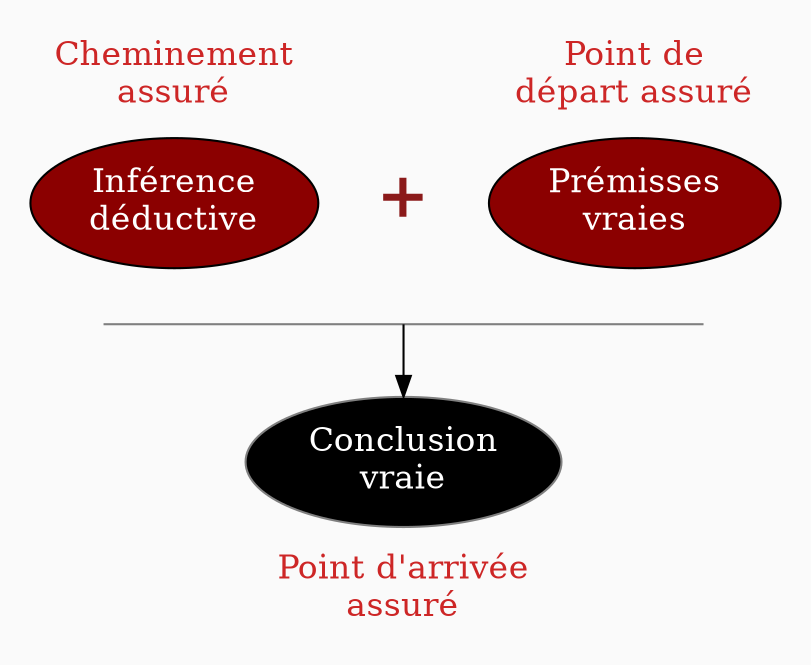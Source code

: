 digraph G {
// Template : diagram
// Usage : cours sur l'épistémologie
//rankdir=LR
//ratio=0.75
splines=true
//splines=curved
bgcolor=grey98
pad=0.2
style=filled
edge[minlen=4]
ranksep=0.1
nodesep=0.2 // valeur à changer ?

// NIVEAU 1
node[style=filled; fillcolor=12 ; fontcolor=white ; fontsize=18]
// a1[label=""]


// NIVEAU 2
node[style=filled;fillcolor=red4;fontcolor=white; fontsize=16; shape=oval]
// b1[label=""]

b1[label="Inférence
déductive"]
b2[label="Prémisses
vraies"]



// NIVEAU 3 (sans intermédiaire)
node [shape=box; style=filled;fillcolor=white;fontcolor=black;color=grey50]
// c1[label=""]


// INTERMEDIAIRE AVANT NIVEAU 3
node[style=filled;fillcolor=black;fontcolor=white;shape=oval]
// [arrowhead=none]
// bc1[label=""]
line->c1
c1[label="Conclusion
vraie"]

// NIVEAU 3 (avec intermédiaire)
node[style="filled";fillcolor=white;shape=box;color=grey50]
// c1[label=""]

// NIVEAU 4
node[style="filled, rounded";fillcolor=white;shape=box;color=grey50]
// d1[label=""]


// ETIQUETTES EN ROUGE
node[shape=plaintext;fontcolor=firebrick3;fillcolor=grey98]
// e1[label=< <B>= Titre</B><BR /><BR />Contenu<BR /> >]
// e1[label=""]
// ->e1[minlen=1;style=invis]

e1[label=<<b>+</b>>;fontsize=30;fontcolor=firebrick4]
{rank=same;b1->e1->b2[minlen=0;style=invis]}
e1->line[minlen=3;style=invis]
line[shape=underline;style="";fontcolor=grey98;width=4;label="";height=0]

e2[label="Point de
départ assuré"]
e2->b2[style=invis,minlen=1]

e3[label="Cheminement
assuré"]
e3->b1[style=invis,minlen=1]

e4[label="Point d'arrivée
assuré"]
c1->e4[minlen=1;style=invis]


// Remarques
node[color=blue;shape=box;style=filled;margin=0.07;fontcolor=black;fontsize=13]
edge[color=blue;arrowhead="none";xlabel="";style=dashed]
// r1[label=""]
// {rank=same;->r1}
// {rank=same;r1->[dir=back]}


}
